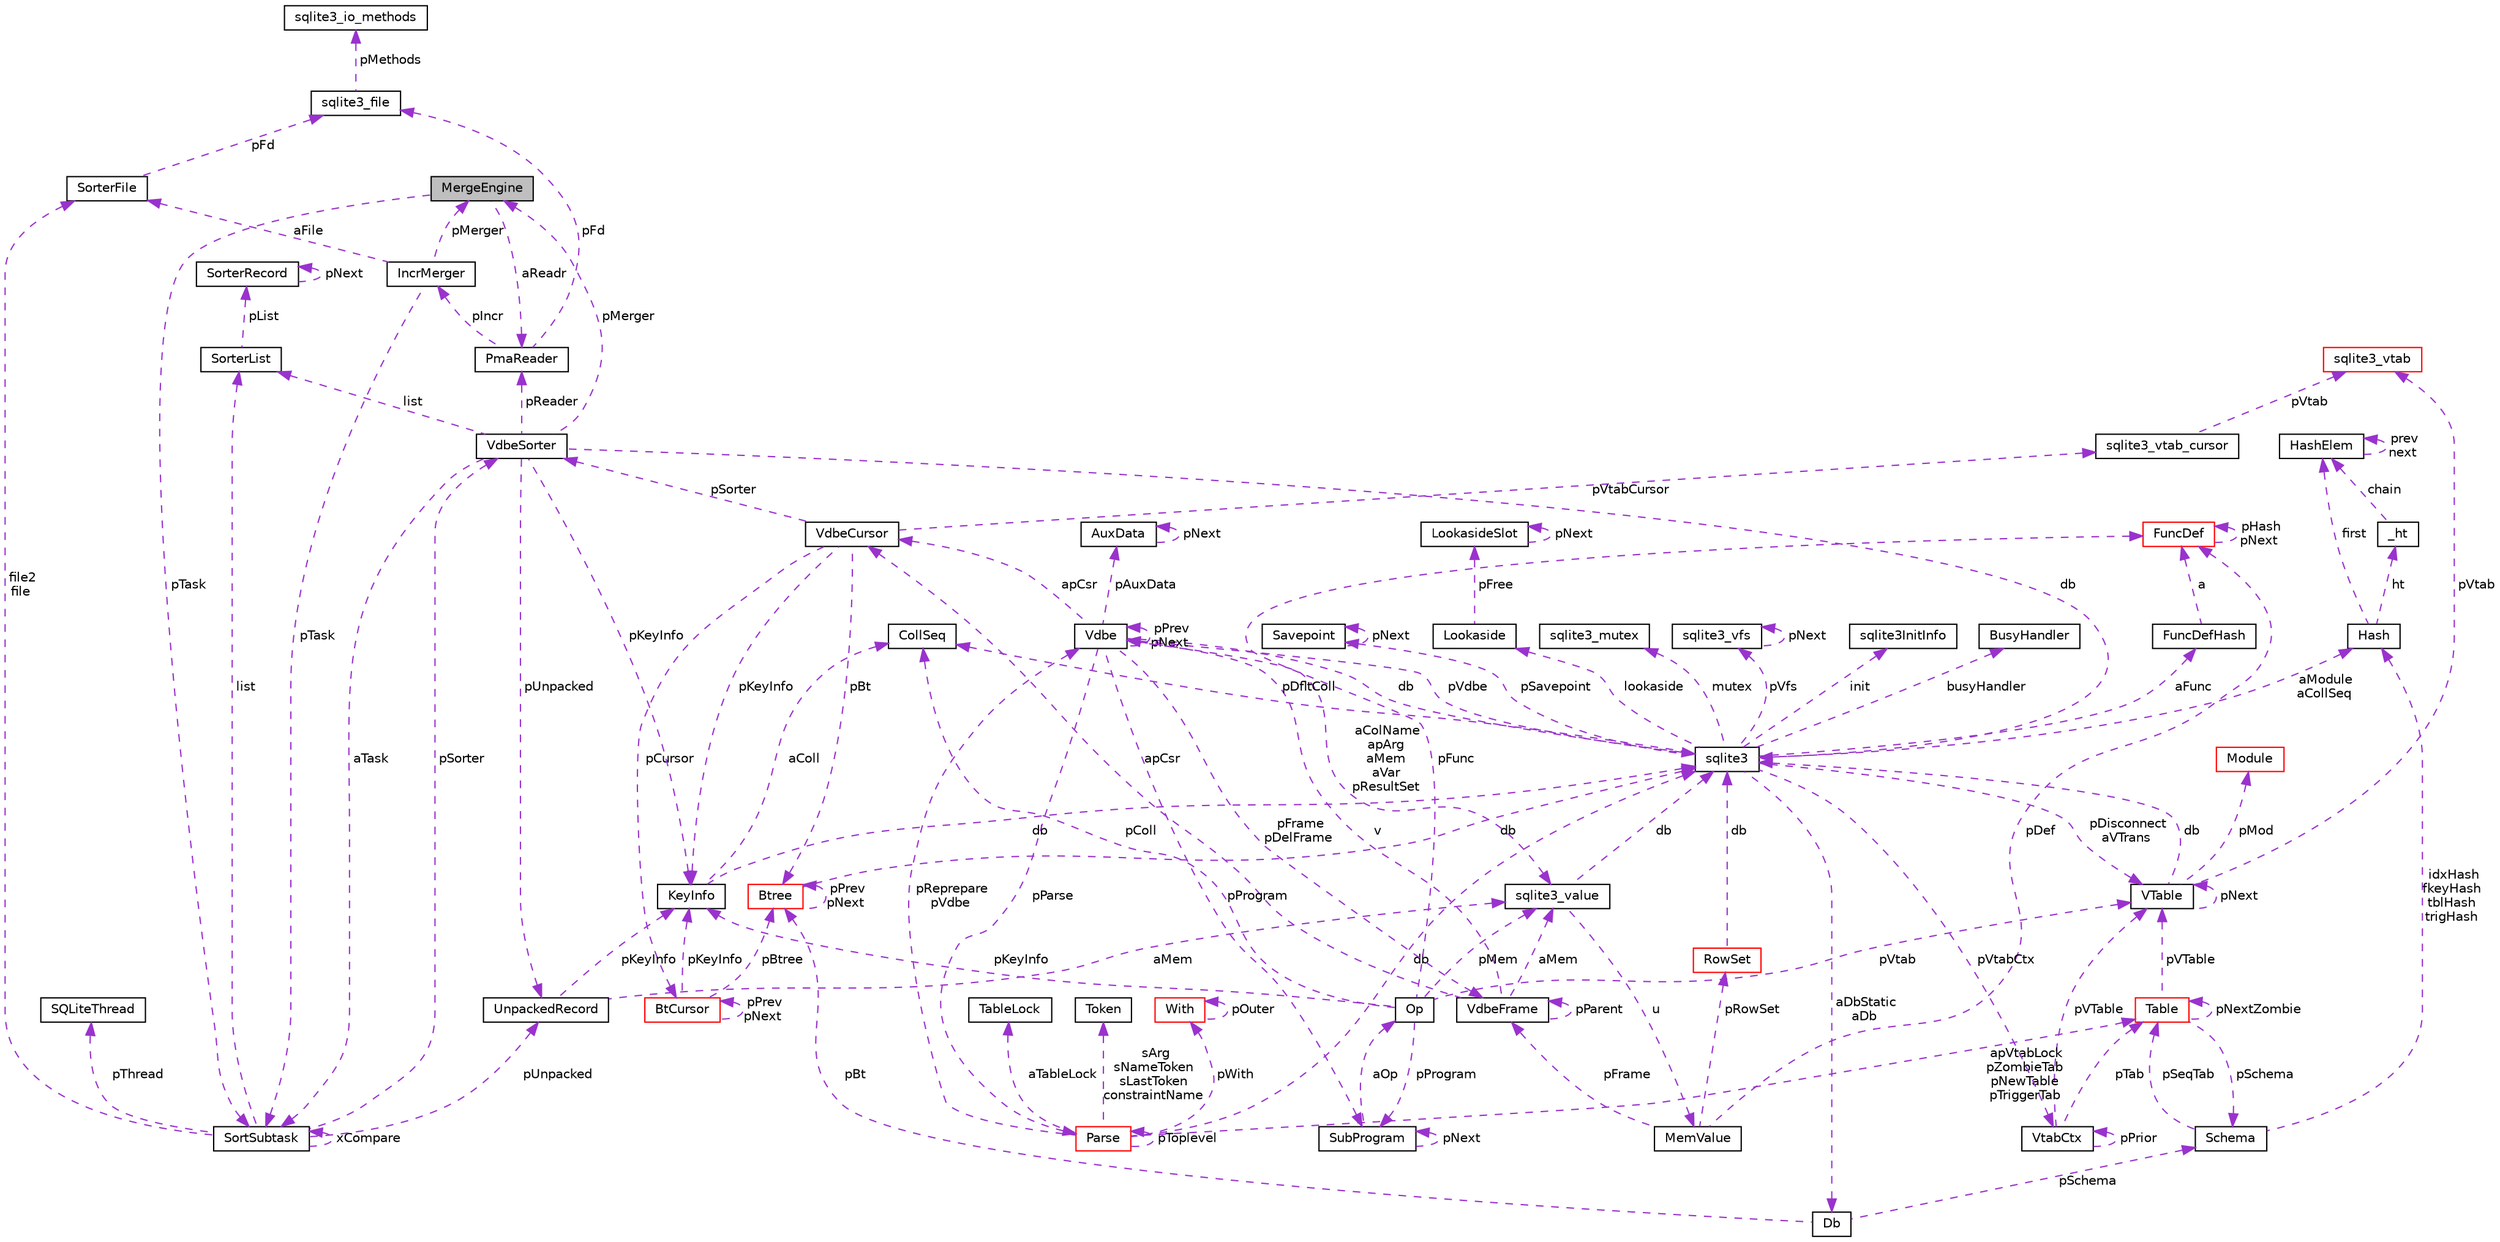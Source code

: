 digraph "MergeEngine"
{
  edge [fontname="Helvetica",fontsize="10",labelfontname="Helvetica",labelfontsize="10"];
  node [fontname="Helvetica",fontsize="10",shape=record];
  Node1 [label="MergeEngine",height=0.2,width=0.4,color="black", fillcolor="grey75", style="filled", fontcolor="black"];
  Node2 -> Node1 [dir="back",color="darkorchid3",fontsize="10",style="dashed",label=" aReadr" ,fontname="Helvetica"];
  Node2 [label="PmaReader",height=0.2,width=0.4,color="black", fillcolor="white", style="filled",URL="$struct_pma_reader.html"];
  Node3 -> Node2 [dir="back",color="darkorchid3",fontsize="10",style="dashed",label=" pFd" ,fontname="Helvetica"];
  Node3 [label="sqlite3_file",height=0.2,width=0.4,color="black", fillcolor="white", style="filled",URL="$structsqlite3__file.html"];
  Node4 -> Node3 [dir="back",color="darkorchid3",fontsize="10",style="dashed",label=" pMethods" ,fontname="Helvetica"];
  Node4 [label="sqlite3_io_methods",height=0.2,width=0.4,color="black", fillcolor="white", style="filled",URL="$structsqlite3__io__methods.html"];
  Node5 -> Node2 [dir="back",color="darkorchid3",fontsize="10",style="dashed",label=" pIncr" ,fontname="Helvetica"];
  Node5 [label="IncrMerger",height=0.2,width=0.4,color="black", fillcolor="white", style="filled",URL="$struct_incr_merger.html"];
  Node1 -> Node5 [dir="back",color="darkorchid3",fontsize="10",style="dashed",label=" pMerger" ,fontname="Helvetica"];
  Node6 -> Node5 [dir="back",color="darkorchid3",fontsize="10",style="dashed",label=" aFile" ,fontname="Helvetica"];
  Node6 [label="SorterFile",height=0.2,width=0.4,color="black", fillcolor="white", style="filled",URL="$struct_sorter_file.html"];
  Node3 -> Node6 [dir="back",color="darkorchid3",fontsize="10",style="dashed",label=" pFd" ,fontname="Helvetica"];
  Node7 -> Node5 [dir="back",color="darkorchid3",fontsize="10",style="dashed",label=" pTask" ,fontname="Helvetica"];
  Node7 [label="SortSubtask",height=0.2,width=0.4,color="black", fillcolor="white", style="filled",URL="$struct_sort_subtask.html"];
  Node8 -> Node7 [dir="back",color="darkorchid3",fontsize="10",style="dashed",label=" list" ,fontname="Helvetica"];
  Node8 [label="SorterList",height=0.2,width=0.4,color="black", fillcolor="white", style="filled",URL="$struct_sorter_list.html"];
  Node9 -> Node8 [dir="back",color="darkorchid3",fontsize="10",style="dashed",label=" pList" ,fontname="Helvetica"];
  Node9 [label="SorterRecord",height=0.2,width=0.4,color="black", fillcolor="white", style="filled",URL="$struct_sorter_record.html"];
  Node9 -> Node9 [dir="back",color="darkorchid3",fontsize="10",style="dashed",label=" pNext" ,fontname="Helvetica"];
  Node10 -> Node7 [dir="back",color="darkorchid3",fontsize="10",style="dashed",label=" pSorter" ,fontname="Helvetica"];
  Node10 [label="VdbeSorter",height=0.2,width=0.4,color="black", fillcolor="white", style="filled",URL="$struct_vdbe_sorter.html"];
  Node8 -> Node10 [dir="back",color="darkorchid3",fontsize="10",style="dashed",label=" list" ,fontname="Helvetica"];
  Node11 -> Node10 [dir="back",color="darkorchid3",fontsize="10",style="dashed",label=" db" ,fontname="Helvetica"];
  Node11 [label="sqlite3",height=0.2,width=0.4,color="black", fillcolor="white", style="filled",URL="$structsqlite3.html"];
  Node12 -> Node11 [dir="back",color="darkorchid3",fontsize="10",style="dashed",label=" pVdbe" ,fontname="Helvetica"];
  Node12 [label="Vdbe",height=0.2,width=0.4,color="black", fillcolor="white", style="filled",URL="$struct_vdbe.html"];
  Node12 -> Node12 [dir="back",color="darkorchid3",fontsize="10",style="dashed",label=" pPrev\npNext" ,fontname="Helvetica"];
  Node13 -> Node12 [dir="back",color="darkorchid3",fontsize="10",style="dashed",label=" aColName\napArg\naMem\naVar\npResultSet" ,fontname="Helvetica"];
  Node13 [label="sqlite3_value",height=0.2,width=0.4,color="black", fillcolor="white", style="filled",URL="$struct_mem.html"];
  Node14 -> Node13 [dir="back",color="darkorchid3",fontsize="10",style="dashed",label=" u" ,fontname="Helvetica"];
  Node14 [label="MemValue",height=0.2,width=0.4,color="black", fillcolor="white", style="filled",URL="$union_mem_1_1_mem_value.html"];
  Node15 -> Node14 [dir="back",color="darkorchid3",fontsize="10",style="dashed",label=" pFrame" ,fontname="Helvetica"];
  Node15 [label="VdbeFrame",height=0.2,width=0.4,color="black", fillcolor="white", style="filled",URL="$struct_vdbe_frame.html"];
  Node13 -> Node15 [dir="back",color="darkorchid3",fontsize="10",style="dashed",label=" aMem" ,fontname="Helvetica"];
  Node12 -> Node15 [dir="back",color="darkorchid3",fontsize="10",style="dashed",label=" v" ,fontname="Helvetica"];
  Node15 -> Node15 [dir="back",color="darkorchid3",fontsize="10",style="dashed",label=" pParent" ,fontname="Helvetica"];
  Node16 -> Node15 [dir="back",color="darkorchid3",fontsize="10",style="dashed",label=" apCsr" ,fontname="Helvetica"];
  Node16 [label="VdbeCursor",height=0.2,width=0.4,color="black", fillcolor="white", style="filled",URL="$struct_vdbe_cursor.html"];
  Node17 -> Node16 [dir="back",color="darkorchid3",fontsize="10",style="dashed",label=" pCursor" ,fontname="Helvetica"];
  Node17 [label="BtCursor",height=0.2,width=0.4,color="red", fillcolor="white", style="filled",URL="$struct_bt_cursor.html"];
  Node17 -> Node17 [dir="back",color="darkorchid3",fontsize="10",style="dashed",label=" pPrev\npNext" ,fontname="Helvetica"];
  Node18 -> Node17 [dir="back",color="darkorchid3",fontsize="10",style="dashed",label=" pKeyInfo" ,fontname="Helvetica"];
  Node18 [label="KeyInfo",height=0.2,width=0.4,color="black", fillcolor="white", style="filled",URL="$struct_key_info.html"];
  Node11 -> Node18 [dir="back",color="darkorchid3",fontsize="10",style="dashed",label=" db" ,fontname="Helvetica"];
  Node19 -> Node18 [dir="back",color="darkorchid3",fontsize="10",style="dashed",label=" aColl" ,fontname="Helvetica"];
  Node19 [label="CollSeq",height=0.2,width=0.4,color="black", fillcolor="white", style="filled",URL="$struct_coll_seq.html"];
  Node20 -> Node17 [dir="back",color="darkorchid3",fontsize="10",style="dashed",label=" pBtree" ,fontname="Helvetica"];
  Node20 [label="Btree",height=0.2,width=0.4,color="red", fillcolor="white", style="filled",URL="$struct_btree.html"];
  Node11 -> Node20 [dir="back",color="darkorchid3",fontsize="10",style="dashed",label=" db" ,fontname="Helvetica"];
  Node20 -> Node20 [dir="back",color="darkorchid3",fontsize="10",style="dashed",label=" pPrev\npNext" ,fontname="Helvetica"];
  Node21 -> Node16 [dir="back",color="darkorchid3",fontsize="10",style="dashed",label=" pVtabCursor" ,fontname="Helvetica"];
  Node21 [label="sqlite3_vtab_cursor",height=0.2,width=0.4,color="black", fillcolor="white", style="filled",URL="$structsqlite3__vtab__cursor.html"];
  Node22 -> Node21 [dir="back",color="darkorchid3",fontsize="10",style="dashed",label=" pVtab" ,fontname="Helvetica"];
  Node22 [label="sqlite3_vtab",height=0.2,width=0.4,color="red", fillcolor="white", style="filled",URL="$structsqlite3__vtab.html"];
  Node10 -> Node16 [dir="back",color="darkorchid3",fontsize="10",style="dashed",label=" pSorter" ,fontname="Helvetica"];
  Node18 -> Node16 [dir="back",color="darkorchid3",fontsize="10",style="dashed",label=" pKeyInfo" ,fontname="Helvetica"];
  Node20 -> Node16 [dir="back",color="darkorchid3",fontsize="10",style="dashed",label=" pBt" ,fontname="Helvetica"];
  Node23 -> Node14 [dir="back",color="darkorchid3",fontsize="10",style="dashed",label=" pRowSet" ,fontname="Helvetica"];
  Node23 [label="RowSet",height=0.2,width=0.4,color="red", fillcolor="white", style="filled",URL="$struct_row_set.html"];
  Node11 -> Node23 [dir="back",color="darkorchid3",fontsize="10",style="dashed",label=" db" ,fontname="Helvetica"];
  Node24 -> Node14 [dir="back",color="darkorchid3",fontsize="10",style="dashed",label=" pDef" ,fontname="Helvetica"];
  Node24 [label="FuncDef",height=0.2,width=0.4,color="red", fillcolor="white", style="filled",URL="$struct_func_def.html"];
  Node24 -> Node24 [dir="back",color="darkorchid3",fontsize="10",style="dashed",label=" pHash\npNext" ,fontname="Helvetica"];
  Node11 -> Node13 [dir="back",color="darkorchid3",fontsize="10",style="dashed",label=" db" ,fontname="Helvetica"];
  Node11 -> Node12 [dir="back",color="darkorchid3",fontsize="10",style="dashed",label=" db" ,fontname="Helvetica"];
  Node15 -> Node12 [dir="back",color="darkorchid3",fontsize="10",style="dashed",label=" pFrame\npDelFrame" ,fontname="Helvetica"];
  Node25 -> Node12 [dir="back",color="darkorchid3",fontsize="10",style="dashed",label=" pAuxData" ,fontname="Helvetica"];
  Node25 [label="AuxData",height=0.2,width=0.4,color="black", fillcolor="white", style="filled",URL="$struct_aux_data.html"];
  Node25 -> Node25 [dir="back",color="darkorchid3",fontsize="10",style="dashed",label=" pNext" ,fontname="Helvetica"];
  Node26 -> Node12 [dir="back",color="darkorchid3",fontsize="10",style="dashed",label=" pProgram" ,fontname="Helvetica"];
  Node26 [label="SubProgram",height=0.2,width=0.4,color="black", fillcolor="white", style="filled",URL="$struct_sub_program.html"];
  Node26 -> Node26 [dir="back",color="darkorchid3",fontsize="10",style="dashed",label=" pNext" ,fontname="Helvetica"];
  Node27 -> Node26 [dir="back",color="darkorchid3",fontsize="10",style="dashed",label=" aOp" ,fontname="Helvetica"];
  Node27 [label="Op",height=0.2,width=0.4,color="black", fillcolor="white", style="filled",URL="$struct_vdbe_op.html"];
  Node13 -> Node27 [dir="back",color="darkorchid3",fontsize="10",style="dashed",label=" pMem" ,fontname="Helvetica"];
  Node19 -> Node27 [dir="back",color="darkorchid3",fontsize="10",style="dashed",label=" pColl" ,fontname="Helvetica"];
  Node28 -> Node27 [dir="back",color="darkorchid3",fontsize="10",style="dashed",label=" pVtab" ,fontname="Helvetica"];
  Node28 [label="VTable",height=0.2,width=0.4,color="black", fillcolor="white", style="filled",URL="$struct_v_table.html"];
  Node11 -> Node28 [dir="back",color="darkorchid3",fontsize="10",style="dashed",label=" db" ,fontname="Helvetica"];
  Node28 -> Node28 [dir="back",color="darkorchid3",fontsize="10",style="dashed",label=" pNext" ,fontname="Helvetica"];
  Node29 -> Node28 [dir="back",color="darkorchid3",fontsize="10",style="dashed",label=" pMod" ,fontname="Helvetica"];
  Node29 [label="Module",height=0.2,width=0.4,color="red", fillcolor="white", style="filled",URL="$struct_module.html"];
  Node22 -> Node28 [dir="back",color="darkorchid3",fontsize="10",style="dashed",label=" pVtab" ,fontname="Helvetica"];
  Node26 -> Node27 [dir="back",color="darkorchid3",fontsize="10",style="dashed",label=" pProgram" ,fontname="Helvetica"];
  Node18 -> Node27 [dir="back",color="darkorchid3",fontsize="10",style="dashed",label=" pKeyInfo" ,fontname="Helvetica"];
  Node24 -> Node27 [dir="back",color="darkorchid3",fontsize="10",style="dashed",label=" pFunc" ,fontname="Helvetica"];
  Node16 -> Node12 [dir="back",color="darkorchid3",fontsize="10",style="dashed",label=" apCsr" ,fontname="Helvetica"];
  Node30 -> Node12 [dir="back",color="darkorchid3",fontsize="10",style="dashed",label=" pParse" ,fontname="Helvetica"];
  Node30 [label="Parse",height=0.2,width=0.4,color="red", fillcolor="white", style="filled",URL="$struct_parse.html"];
  Node12 -> Node30 [dir="back",color="darkorchid3",fontsize="10",style="dashed",label=" pReprepare\npVdbe" ,fontname="Helvetica"];
  Node11 -> Node30 [dir="back",color="darkorchid3",fontsize="10",style="dashed",label=" db" ,fontname="Helvetica"];
  Node31 -> Node30 [dir="back",color="darkorchid3",fontsize="10",style="dashed",label=" aTableLock" ,fontname="Helvetica"];
  Node31 [label="TableLock",height=0.2,width=0.4,color="black", fillcolor="white", style="filled",URL="$struct_table_lock.html"];
  Node32 -> Node30 [dir="back",color="darkorchid3",fontsize="10",style="dashed",label=" sArg\nsNameToken\nsLastToken\nconstraintName" ,fontname="Helvetica"];
  Node32 [label="Token",height=0.2,width=0.4,color="black", fillcolor="white", style="filled",URL="$struct_token.html"];
  Node33 -> Node30 [dir="back",color="darkorchid3",fontsize="10",style="dashed",label=" pWith" ,fontname="Helvetica"];
  Node33 [label="With",height=0.2,width=0.4,color="red", fillcolor="white", style="filled",URL="$struct_with.html"];
  Node33 -> Node33 [dir="back",color="darkorchid3",fontsize="10",style="dashed",label=" pOuter" ,fontname="Helvetica"];
  Node34 -> Node30 [dir="back",color="darkorchid3",fontsize="10",style="dashed",label=" apVtabLock\npZombieTab\npNewTable\npTriggerTab" ,fontname="Helvetica"];
  Node34 [label="Table",height=0.2,width=0.4,color="red", fillcolor="white", style="filled",URL="$struct_table.html"];
  Node35 -> Node34 [dir="back",color="darkorchid3",fontsize="10",style="dashed",label=" pSchema" ,fontname="Helvetica"];
  Node35 [label="Schema",height=0.2,width=0.4,color="black", fillcolor="white", style="filled",URL="$struct_schema.html"];
  Node34 -> Node35 [dir="back",color="darkorchid3",fontsize="10",style="dashed",label=" pSeqTab" ,fontname="Helvetica"];
  Node36 -> Node35 [dir="back",color="darkorchid3",fontsize="10",style="dashed",label=" idxHash\nfkeyHash\ntblHash\ntrigHash" ,fontname="Helvetica"];
  Node36 [label="Hash",height=0.2,width=0.4,color="black", fillcolor="white", style="filled",URL="$struct_hash.html"];
  Node37 -> Node36 [dir="back",color="darkorchid3",fontsize="10",style="dashed",label=" ht" ,fontname="Helvetica"];
  Node37 [label="_ht",height=0.2,width=0.4,color="black", fillcolor="white", style="filled",URL="$struct_hash_1_1__ht.html"];
  Node38 -> Node37 [dir="back",color="darkorchid3",fontsize="10",style="dashed",label=" chain" ,fontname="Helvetica"];
  Node38 [label="HashElem",height=0.2,width=0.4,color="black", fillcolor="white", style="filled",URL="$struct_hash_elem.html"];
  Node38 -> Node38 [dir="back",color="darkorchid3",fontsize="10",style="dashed",label=" prev\nnext" ,fontname="Helvetica"];
  Node38 -> Node36 [dir="back",color="darkorchid3",fontsize="10",style="dashed",label=" first" ,fontname="Helvetica"];
  Node28 -> Node34 [dir="back",color="darkorchid3",fontsize="10",style="dashed",label=" pVTable" ,fontname="Helvetica"];
  Node34 -> Node34 [dir="back",color="darkorchid3",fontsize="10",style="dashed",label=" pNextZombie" ,fontname="Helvetica"];
  Node30 -> Node30 [dir="back",color="darkorchid3",fontsize="10",style="dashed",label=" pToplevel" ,fontname="Helvetica"];
  Node39 -> Node11 [dir="back",color="darkorchid3",fontsize="10",style="dashed",label=" pSavepoint" ,fontname="Helvetica"];
  Node39 [label="Savepoint",height=0.2,width=0.4,color="black", fillcolor="white", style="filled",URL="$struct_savepoint.html"];
  Node39 -> Node39 [dir="back",color="darkorchid3",fontsize="10",style="dashed",label=" pNext" ,fontname="Helvetica"];
  Node40 -> Node11 [dir="back",color="darkorchid3",fontsize="10",style="dashed",label=" aFunc" ,fontname="Helvetica"];
  Node40 [label="FuncDefHash",height=0.2,width=0.4,color="black", fillcolor="white", style="filled",URL="$struct_func_def_hash.html"];
  Node24 -> Node40 [dir="back",color="darkorchid3",fontsize="10",style="dashed",label=" a" ,fontname="Helvetica"];
  Node41 -> Node11 [dir="back",color="darkorchid3",fontsize="10",style="dashed",label=" lookaside" ,fontname="Helvetica"];
  Node41 [label="Lookaside",height=0.2,width=0.4,color="black", fillcolor="white", style="filled",URL="$struct_lookaside.html"];
  Node42 -> Node41 [dir="back",color="darkorchid3",fontsize="10",style="dashed",label=" pFree" ,fontname="Helvetica"];
  Node42 [label="LookasideSlot",height=0.2,width=0.4,color="black", fillcolor="white", style="filled",URL="$struct_lookaside_slot.html"];
  Node42 -> Node42 [dir="back",color="darkorchid3",fontsize="10",style="dashed",label=" pNext" ,fontname="Helvetica"];
  Node43 -> Node11 [dir="back",color="darkorchid3",fontsize="10",style="dashed",label=" mutex" ,fontname="Helvetica"];
  Node43 [label="sqlite3_mutex",height=0.2,width=0.4,color="black", fillcolor="white", style="filled",URL="$structsqlite3__mutex.html"];
  Node44 -> Node11 [dir="back",color="darkorchid3",fontsize="10",style="dashed",label=" pVfs" ,fontname="Helvetica"];
  Node44 [label="sqlite3_vfs",height=0.2,width=0.4,color="black", fillcolor="white", style="filled",URL="$structsqlite3__vfs.html"];
  Node44 -> Node44 [dir="back",color="darkorchid3",fontsize="10",style="dashed",label=" pNext" ,fontname="Helvetica"];
  Node45 -> Node11 [dir="back",color="darkorchid3",fontsize="10",style="dashed",label=" init" ,fontname="Helvetica"];
  Node45 [label="sqlite3InitInfo",height=0.2,width=0.4,color="black", fillcolor="white", style="filled",URL="$structsqlite3_1_1sqlite3_init_info.html"];
  Node46 -> Node11 [dir="back",color="darkorchid3",fontsize="10",style="dashed",label=" busyHandler" ,fontname="Helvetica"];
  Node46 [label="BusyHandler",height=0.2,width=0.4,color="black", fillcolor="white", style="filled",URL="$struct_busy_handler.html"];
  Node47 -> Node11 [dir="back",color="darkorchid3",fontsize="10",style="dashed",label=" pVtabCtx" ,fontname="Helvetica"];
  Node47 [label="VtabCtx",height=0.2,width=0.4,color="black", fillcolor="white", style="filled",URL="$struct_vtab_ctx.html"];
  Node47 -> Node47 [dir="back",color="darkorchid3",fontsize="10",style="dashed",label=" pPrior" ,fontname="Helvetica"];
  Node28 -> Node47 [dir="back",color="darkorchid3",fontsize="10",style="dashed",label=" pVTable" ,fontname="Helvetica"];
  Node34 -> Node47 [dir="back",color="darkorchid3",fontsize="10",style="dashed",label=" pTab" ,fontname="Helvetica"];
  Node19 -> Node11 [dir="back",color="darkorchid3",fontsize="10",style="dashed",label=" pDfltColl" ,fontname="Helvetica"];
  Node28 -> Node11 [dir="back",color="darkorchid3",fontsize="10",style="dashed",label=" pDisconnect\naVTrans" ,fontname="Helvetica"];
  Node48 -> Node11 [dir="back",color="darkorchid3",fontsize="10",style="dashed",label=" aDbStatic\naDb" ,fontname="Helvetica"];
  Node48 [label="Db",height=0.2,width=0.4,color="black", fillcolor="white", style="filled",URL="$struct_db.html"];
  Node35 -> Node48 [dir="back",color="darkorchid3",fontsize="10",style="dashed",label=" pSchema" ,fontname="Helvetica"];
  Node20 -> Node48 [dir="back",color="darkorchid3",fontsize="10",style="dashed",label=" pBt" ,fontname="Helvetica"];
  Node36 -> Node11 [dir="back",color="darkorchid3",fontsize="10",style="dashed",label=" aModule\naCollSeq" ,fontname="Helvetica"];
  Node1 -> Node10 [dir="back",color="darkorchid3",fontsize="10",style="dashed",label=" pMerger" ,fontname="Helvetica"];
  Node2 -> Node10 [dir="back",color="darkorchid3",fontsize="10",style="dashed",label=" pReader" ,fontname="Helvetica"];
  Node18 -> Node10 [dir="back",color="darkorchid3",fontsize="10",style="dashed",label=" pKeyInfo" ,fontname="Helvetica"];
  Node49 -> Node10 [dir="back",color="darkorchid3",fontsize="10",style="dashed",label=" pUnpacked" ,fontname="Helvetica"];
  Node49 [label="UnpackedRecord",height=0.2,width=0.4,color="black", fillcolor="white", style="filled",URL="$struct_unpacked_record.html"];
  Node13 -> Node49 [dir="back",color="darkorchid3",fontsize="10",style="dashed",label=" aMem" ,fontname="Helvetica"];
  Node18 -> Node49 [dir="back",color="darkorchid3",fontsize="10",style="dashed",label=" pKeyInfo" ,fontname="Helvetica"];
  Node7 -> Node10 [dir="back",color="darkorchid3",fontsize="10",style="dashed",label=" aTask" ,fontname="Helvetica"];
  Node50 -> Node7 [dir="back",color="darkorchid3",fontsize="10",style="dashed",label=" pThread" ,fontname="Helvetica"];
  Node50 [label="SQLiteThread",height=0.2,width=0.4,color="black", fillcolor="white", style="filled",URL="$struct_s_q_lite_thread.html"];
  Node49 -> Node7 [dir="back",color="darkorchid3",fontsize="10",style="dashed",label=" pUnpacked" ,fontname="Helvetica"];
  Node6 -> Node7 [dir="back",color="darkorchid3",fontsize="10",style="dashed",label=" file2\nfile" ,fontname="Helvetica"];
  Node7 -> Node7 [dir="back",color="darkorchid3",fontsize="10",style="dashed",label=" xCompare" ,fontname="Helvetica"];
  Node7 -> Node1 [dir="back",color="darkorchid3",fontsize="10",style="dashed",label=" pTask" ,fontname="Helvetica"];
}
